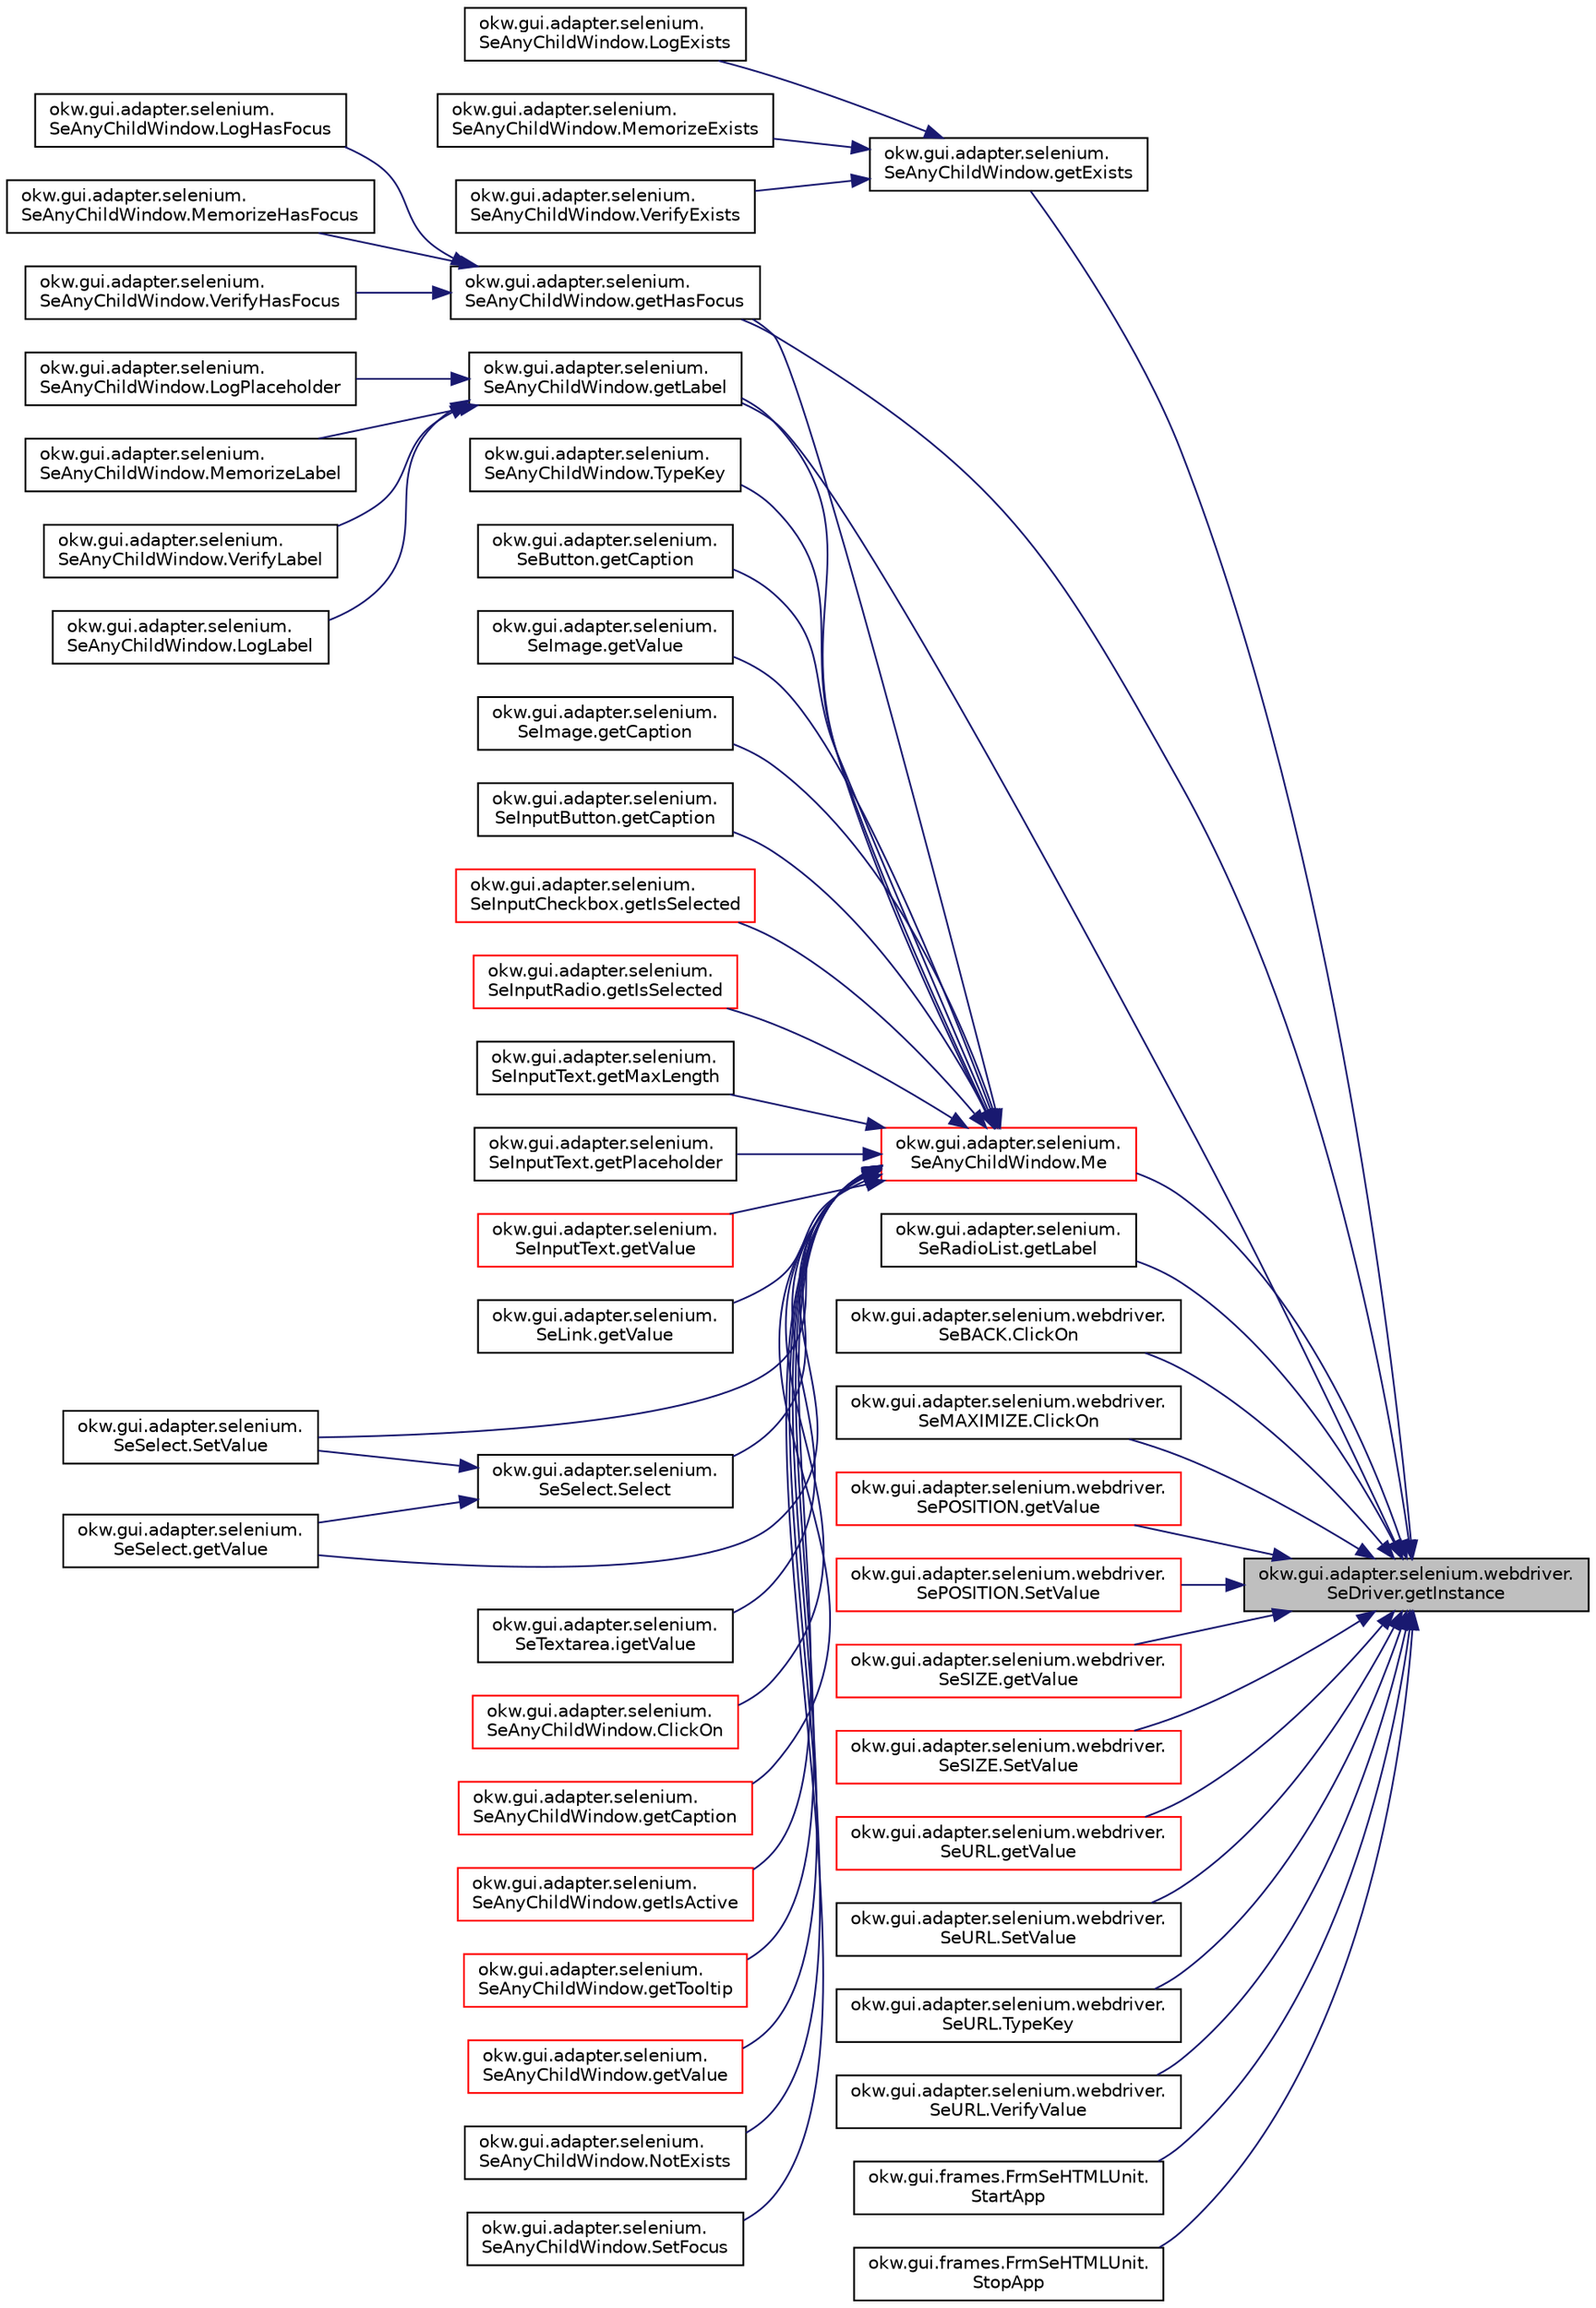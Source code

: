 digraph "okw.gui.adapter.selenium.webdriver.SeDriver.getInstance"
{
 // INTERACTIVE_SVG=YES
 // LATEX_PDF_SIZE
  edge [fontname="Helvetica",fontsize="10",labelfontname="Helvetica",labelfontsize="10"];
  node [fontname="Helvetica",fontsize="10",shape=record];
  rankdir="RL";
  Node152 [label="okw.gui.adapter.selenium.webdriver.\lSeDriver.getInstance",height=0.2,width=0.4,color="black", fillcolor="grey75", style="filled", fontcolor="black",tooltip="Gibt die Instance für die einzige Instanz dieser Klasse zurück."];
  Node152 -> Node153 [dir="back",color="midnightblue",fontsize="10",style="solid",fontname="Helvetica"];
  Node153 [label="okw.gui.adapter.selenium.\lSeAnyChildWindow.getExists",height=0.2,width=0.4,color="black", fillcolor="white", style="filled",URL="$classokw_1_1gui_1_1adapter_1_1selenium_1_1_se_any_child_window.html#abbf4e30bd11acd1ad0c06706a6e43871",tooltip="Prüft die Existenz des aktuellen Objektes."];
  Node153 -> Node154 [dir="back",color="midnightblue",fontsize="10",style="solid",fontname="Helvetica"];
  Node154 [label="okw.gui.adapter.selenium.\lSeAnyChildWindow.LogExists",height=0.2,width=0.4,color="black", fillcolor="white", style="filled",URL="$classokw_1_1gui_1_1adapter_1_1selenium_1_1_se_any_child_window.html#a77468a67b30058f840a2c6c1bbcf44f6",tooltip="Das ist die GUI-Adapter Methode, die durch das Schlüsselwort refLogExists aufgerufen wird."];
  Node153 -> Node155 [dir="back",color="midnightblue",fontsize="10",style="solid",fontname="Helvetica"];
  Node155 [label="okw.gui.adapter.selenium.\lSeAnyChildWindow.MemorizeExists",height=0.2,width=0.4,color="black", fillcolor="white", style="filled",URL="$classokw_1_1gui_1_1adapter_1_1selenium_1_1_se_any_child_window.html#a851c4e1bf2147aece7493acfad6d2fba",tooltip="Das ist die GUI-Adapter Methode, die durch das Schlüsselwort refMemorizeExists aufgerufen wird."];
  Node153 -> Node156 [dir="back",color="midnightblue",fontsize="10",style="solid",fontname="Helvetica"];
  Node156 [label="okw.gui.adapter.selenium.\lSeAnyChildWindow.VerifyExists",height=0.2,width=0.4,color="black", fillcolor="white", style="filled",URL="$classokw_1_1gui_1_1adapter_1_1selenium_1_1_se_any_child_window.html#aa267e861bf7e7dc9e0c932e6ca5e8579",tooltip="Ermittelt/Prüft, ob das aktuelle Objekt existiert."];
  Node152 -> Node157 [dir="back",color="midnightblue",fontsize="10",style="solid",fontname="Helvetica"];
  Node157 [label="okw.gui.adapter.selenium.\lSeAnyChildWindow.getHasFocus",height=0.2,width=0.4,color="black", fillcolor="white", style="filled",URL="$classokw_1_1gui_1_1adapter_1_1selenium_1_1_se_any_child_window.html#a3dd9beab770c688211a9244ce308505c",tooltip="Methode liefert den aktuellen Zustand Wert des Focus."];
  Node157 -> Node158 [dir="back",color="midnightblue",fontsize="10",style="solid",fontname="Helvetica"];
  Node158 [label="okw.gui.adapter.selenium.\lSeAnyChildWindow.LogHasFocus",height=0.2,width=0.4,color="black", fillcolor="white", style="filled",URL="$classokw_1_1gui_1_1adapter_1_1selenium_1_1_se_any_child_window.html#a4b2c518a6da93a0960fed6da1cba688c",tooltip="Das ist die GUI-Adapter Methode, die durch das Schlüsselwort refLogHasFocus aufgerufen wird."];
  Node157 -> Node159 [dir="back",color="midnightblue",fontsize="10",style="solid",fontname="Helvetica"];
  Node159 [label="okw.gui.adapter.selenium.\lSeAnyChildWindow.MemorizeHasFocus",height=0.2,width=0.4,color="black", fillcolor="white", style="filled",URL="$classokw_1_1gui_1_1adapter_1_1selenium_1_1_se_any_child_window.html#a584bd499ca9b87b864c662303c02787a",tooltip="Das ist die GUI-Adapter Methode, die durch das Schlüsselwort refMemorizeHasFocus aufgerufen wird."];
  Node157 -> Node160 [dir="back",color="midnightblue",fontsize="10",style="solid",fontname="Helvetica"];
  Node160 [label="okw.gui.adapter.selenium.\lSeAnyChildWindow.VerifyHasFocus",height=0.2,width=0.4,color="black", fillcolor="white", style="filled",URL="$classokw_1_1gui_1_1adapter_1_1selenium_1_1_se_any_child_window.html#a6216158314b8256477ea97c2393d2015",tooltip="Ermittelt ob das GUI-Objekt den Fokus hat."];
  Node152 -> Node161 [dir="back",color="midnightblue",fontsize="10",style="solid",fontname="Helvetica"];
  Node161 [label="okw.gui.adapter.selenium.\lSeAnyChildWindow.getLabel",height=0.2,width=0.4,color="black", fillcolor="white", style="filled",URL="$classokw_1_1gui_1_1adapter_1_1selenium_1_1_se_any_child_window.html#a51e404fc0a53a8de7803e22f201f6b23",tooltip="Ermittelt den textuellen Inhalt des Labels."];
  Node161 -> Node162 [dir="back",color="midnightblue",fontsize="10",style="solid",fontname="Helvetica"];
  Node162 [label="okw.gui.adapter.selenium.\lSeAnyChildWindow.LogLabel",height=0.2,width=0.4,color="black", fillcolor="white", style="filled",URL="$classokw_1_1gui_1_1adapter_1_1selenium_1_1_se_any_child_window.html#ae2b4f85d72988ba0d20ea7763e692c9e",tooltip="Das ist die GUI-Adapter Methode, die durch das Schlüsselwort refLogLabel aufgerufen wird."];
  Node161 -> Node163 [dir="back",color="midnightblue",fontsize="10",style="solid",fontname="Helvetica"];
  Node163 [label="okw.gui.adapter.selenium.\lSeAnyChildWindow.LogPlaceholder",height=0.2,width=0.4,color="black", fillcolor="white", style="filled",URL="$classokw_1_1gui_1_1adapter_1_1selenium_1_1_se_any_child_window.html#ab600bd5adb87483eaf4aef3f0bc1f11a",tooltip="Das ist die GUI-Adapter Methode, die durch das Schlüsselwort refLogPlaceholder aufgerufen wird."];
  Node161 -> Node164 [dir="back",color="midnightblue",fontsize="10",style="solid",fontname="Helvetica"];
  Node164 [label="okw.gui.adapter.selenium.\lSeAnyChildWindow.MemorizeLabel",height=0.2,width=0.4,color="black", fillcolor="white", style="filled",URL="$classokw_1_1gui_1_1adapter_1_1selenium_1_1_se_any_child_window.html#a890ebc9edf84edb93569ef77654664df",tooltip="Das ist die GUI-Adapter Methode, die durch das Schlüsselwort refMemorizeLabel aufgerufen wird."];
  Node161 -> Node165 [dir="back",color="midnightblue",fontsize="10",style="solid",fontname="Helvetica"];
  Node165 [label="okw.gui.adapter.selenium.\lSeAnyChildWindow.VerifyLabel",height=0.2,width=0.4,color="black", fillcolor="white", style="filled",URL="$classokw_1_1gui_1_1adapter_1_1selenium_1_1_se_any_child_window.html#a703f8e93c741d957f681bc6e7fc4099e",tooltip="Ermittelt den textuellen Inhalt des Labels für Prüfewert."];
  Node152 -> Node166 [dir="back",color="midnightblue",fontsize="10",style="solid",fontname="Helvetica"];
  Node166 [label="okw.gui.adapter.selenium.\lSeAnyChildWindow.Me",height=0.2,width=0.4,color="red", fillcolor="white", style="filled",URL="$classokw_1_1gui_1_1adapter_1_1selenium_1_1_se_any_child_window.html#a9a138af1fc6ff850d708d66f308a2525",tooltip="Ermittelt aus dem gegebenen Locator das DOM-Elelement, welches das Objekt representiert."];
  Node166 -> Node167 [dir="back",color="midnightblue",fontsize="10",style="solid",fontname="Helvetica"];
  Node167 [label="okw.gui.adapter.selenium.\lSeAnyChildWindow.ClickOn",height=0.2,width=0.4,color="red", fillcolor="white", style="filled",URL="$classokw_1_1gui_1_1adapter_1_1selenium_1_1_se_any_child_window.html#a16df325c8b8bb0e360ac9d9dbb50d91e",tooltip="Das ist die GUI-Adapter Methode, die durch das Schlüsselwort ClickOn( FN ) aufgerufen wird."];
  Node166 -> Node173 [dir="back",color="midnightblue",fontsize="10",style="solid",fontname="Helvetica"];
  Node173 [label="okw.gui.adapter.selenium.\lSeAnyChildWindow.getCaption",height=0.2,width=0.4,color="red", fillcolor="white", style="filled",URL="$classokw_1_1gui_1_1adapter_1_1selenium_1_1_se_any_child_window.html#a6dbc784267dbac3feef5e421ece9aced",tooltip="Ermittelt den textuellen Inhalt der Überschrift eines HTML-Tags anhand des Attributee \"textContent\"."];
  Node166 -> Node157 [dir="back",color="midnightblue",fontsize="10",style="solid",fontname="Helvetica"];
  Node166 -> Node177 [dir="back",color="midnightblue",fontsize="10",style="solid",fontname="Helvetica"];
  Node177 [label="okw.gui.adapter.selenium.\lSeAnyChildWindow.getIsActive",height=0.2,width=0.4,color="red", fillcolor="white", style="filled",URL="$classokw_1_1gui_1_1adapter_1_1selenium_1_1_se_any_child_window.html#ad645cfa0e917477adffe133b1d3371d5",tooltip="Ermittelt, ob das aktuellen Objekt aktiv ist."];
  Node166 -> Node161 [dir="back",color="midnightblue",fontsize="10",style="solid",fontname="Helvetica"];
  Node166 -> Node181 [dir="back",color="midnightblue",fontsize="10",style="solid",fontname="Helvetica"];
  Node181 [label="okw.gui.adapter.selenium.\lSeAnyChildWindow.getTooltip",height=0.2,width=0.4,color="red", fillcolor="white", style="filled",URL="$classokw_1_1gui_1_1adapter_1_1selenium_1_1_se_any_child_window.html#a1c887727f8411c769a24c90d8bde67a5",tooltip="Ermittelt den textuellen Inhalt des ToolTips."];
  Node166 -> Node185 [dir="back",color="midnightblue",fontsize="10",style="solid",fontname="Helvetica"];
  Node185 [label="okw.gui.adapter.selenium.\lSeAnyChildWindow.getValue",height=0.2,width=0.4,color="red", fillcolor="white", style="filled",URL="$classokw_1_1gui_1_1adapter_1_1selenium_1_1_se_any_child_window.html#a2fcad47248d5e447d9b3cb29a933b8df",tooltip="Liest den aktuellen sichtbaren Wert/Text des HTML-Tags aus."];
  Node166 -> Node189 [dir="back",color="midnightblue",fontsize="10",style="solid",fontname="Helvetica"];
  Node189 [label="okw.gui.adapter.selenium.\lSeAnyChildWindow.NotExists",height=0.2,width=0.4,color="black", fillcolor="white", style="filled",URL="$classokw_1_1gui_1_1adapter_1_1selenium_1_1_se_any_child_window.html#a3bac3a56e303599b56c3a1b254d19a84",tooltip="Prüft die nicht Existenz des aktuellen Objektes."];
  Node166 -> Node190 [dir="back",color="midnightblue",fontsize="10",style="solid",fontname="Helvetica"];
  Node190 [label="okw.gui.adapter.selenium.\lSeAnyChildWindow.SetFocus",height=0.2,width=0.4,color="black", fillcolor="white", style="filled",URL="$classokw_1_1gui_1_1adapter_1_1selenium_1_1_se_any_child_window.html#a0b446a5c7e2e308a3e03450f5a31e510",tooltip="Setzt den Focus auf das Objekt."];
  Node166 -> Node191 [dir="back",color="midnightblue",fontsize="10",style="solid",fontname="Helvetica"];
  Node191 [label="okw.gui.adapter.selenium.\lSeAnyChildWindow.TypeKey",height=0.2,width=0.4,color="black", fillcolor="white", style="filled",URL="$classokw_1_1gui_1_1adapter_1_1selenium_1_1_se_any_child_window.html#ab048c55c3dbbdbdddfabe5cfffb1d889",tooltip="Tastatureingabe in das aktuelle Objekt."];
  Node166 -> Node192 [dir="back",color="midnightblue",fontsize="10",style="solid",fontname="Helvetica"];
  Node192 [label="okw.gui.adapter.selenium.\lSeButton.getCaption",height=0.2,width=0.4,color="black", fillcolor="white", style="filled",URL="$classokw_1_1gui_1_1adapter_1_1selenium_1_1_se_button.html#a4d658a6f764e2983da35ea25ee9c2412",tooltip="Ermittelt den textuellen Inhalt der Caption/Überschrift des Objektes."];
  Node166 -> Node193 [dir="back",color="midnightblue",fontsize="10",style="solid",fontname="Helvetica"];
  Node193 [label="okw.gui.adapter.selenium.\lSeImage.getValue",height=0.2,width=0.4,color="black", fillcolor="white", style="filled",URL="$classokw_1_1gui_1_1adapter_1_1selenium_1_1_se_image.html#a143118b7b3b0cc7788cbf7c9238bc68f",tooltip="Der Wert eines img ist der Wert des Attributtes src."];
  Node166 -> Node194 [dir="back",color="midnightblue",fontsize="10",style="solid",fontname="Helvetica"];
  Node194 [label="okw.gui.adapter.selenium.\lSeImage.getCaption",height=0.2,width=0.4,color="black", fillcolor="white", style="filled",URL="$classokw_1_1gui_1_1adapter_1_1selenium_1_1_se_image.html#a44980a47d966e4bfd206ae5d5ac4399c",tooltip="Ermittelt den textuellen Inhalt der Caption."];
  Node166 -> Node195 [dir="back",color="midnightblue",fontsize="10",style="solid",fontname="Helvetica"];
  Node195 [label="okw.gui.adapter.selenium.\lSeInputButton.getCaption",height=0.2,width=0.4,color="black", fillcolor="white", style="filled",URL="$classokw_1_1gui_1_1adapter_1_1selenium_1_1_se_input_button.html#a3c2c309651daf767e1941b2b30d3fea5",tooltip="Ermittelt den textuellen Inhalt der Caption/Überschrift des Objektes."];
  Node166 -> Node196 [dir="back",color="midnightblue",fontsize="10",style="solid",fontname="Helvetica"];
  Node196 [label="okw.gui.adapter.selenium.\lSeInputCheckbox.getIsSelected",height=0.2,width=0.4,color="red", fillcolor="white", style="filled",URL="$classokw_1_1gui_1_1adapter_1_1selenium_1_1_se_input_checkbox.html#aa5351c44da27a9f8c63ccd0315922c82",tooltip="Method liefert den aktuellen Zustand der Checkbox, \"angehakt\" oder \"nicht angehakt\"."];
  Node166 -> Node198 [dir="back",color="midnightblue",fontsize="10",style="solid",fontname="Helvetica"];
  Node198 [label="okw.gui.adapter.selenium.\lSeInputRadio.getIsSelected",height=0.2,width=0.4,color="red", fillcolor="white", style="filled",URL="$classokw_1_1gui_1_1adapter_1_1selenium_1_1_se_input_radio.html#a2bdc045186dd1244133cf6edaa2d45f1",tooltip="Method liefert den aktuellen Zustand des RadioButtons, ausgewählt oder nicht."];
  Node166 -> Node200 [dir="back",color="midnightblue",fontsize="10",style="solid",fontname="Helvetica"];
  Node200 [label="okw.gui.adapter.selenium.\lSeInputText.getMaxLength",height=0.2,width=0.4,color="black", fillcolor="white", style="filled",URL="$classokw_1_1gui_1_1adapter_1_1selenium_1_1_se_input_text.html#abcef45ee901b75771500defc871ecea9",tooltip="Ermittelt den textuellen Inhalt des Labels."];
  Node166 -> Node201 [dir="back",color="midnightblue",fontsize="10",style="solid",fontname="Helvetica"];
  Node201 [label="okw.gui.adapter.selenium.\lSeInputText.getPlaceholder",height=0.2,width=0.4,color="black", fillcolor="white", style="filled",URL="$classokw_1_1gui_1_1adapter_1_1selenium_1_1_se_input_text.html#a5ce4d66e798549b18635bf35c1c33917",tooltip="Liest den Placeholder des input-Tags aus."];
  Node166 -> Node202 [dir="back",color="midnightblue",fontsize="10",style="solid",fontname="Helvetica"];
  Node202 [label="okw.gui.adapter.selenium.\lSeInputText.getValue",height=0.2,width=0.4,color="red", fillcolor="white", style="filled",URL="$classokw_1_1gui_1_1adapter_1_1selenium_1_1_se_input_text.html#aca62fc718d6636750d210014eb6244d2",tooltip="Ermittelt den Wert des Textfeldes, welches dem sichtbaren ."];
  Node166 -> Node204 [dir="back",color="midnightblue",fontsize="10",style="solid",fontname="Helvetica"];
  Node204 [label="okw.gui.adapter.selenium.\lSeLink.getValue",height=0.2,width=0.4,color="black", fillcolor="white", style="filled",URL="$classokw_1_1gui_1_1adapter_1_1selenium_1_1_se_link.html#a5f07ff01898f066115ea23d3bcc10fd3",tooltip="Der Wert eines Linkes ist das Ziel des Linkes, also das Attribut href des HTML-Linkes."];
  Node166 -> Node205 [dir="back",color="midnightblue",fontsize="10",style="solid",fontname="Helvetica"];
  Node205 [label="okw.gui.adapter.selenium.\lSeSelect.Select",height=0.2,width=0.4,color="black", fillcolor="white", style="filled",URL="$classokw_1_1gui_1_1adapter_1_1selenium_1_1_se_select.html#afdad05e1d4413b4cdce12d38b67def23",tooltip="Methode wählt einen oder mehrere Werte in einer ListBox aus."];
  Node205 -> Node206 [dir="back",color="midnightblue",fontsize="10",style="solid",fontname="Helvetica"];
  Node206 [label="okw.gui.adapter.selenium.\lSeSelect.SetValue",height=0.2,width=0.4,color="black", fillcolor="white", style="filled",URL="$classokw_1_1gui_1_1adapter_1_1selenium_1_1_se_select.html#adadeaad5c5dbbe8c2f24e51a99de6012",tooltip="Methode setzt einen oder mehrere Werte in einer ListBox."];
  Node205 -> Node207 [dir="back",color="midnightblue",fontsize="10",style="solid",fontname="Helvetica"];
  Node207 [label="okw.gui.adapter.selenium.\lSeSelect.getValue",height=0.2,width=0.4,color="black", fillcolor="white", style="filled",URL="$classokw_1_1gui_1_1adapter_1_1selenium_1_1_se_select.html#a9b794180edef1f6d5d11cad9f6e7e136",tooltip="Holt die aktuell ausgewählten Werte aus der ListBox."];
  Node166 -> Node206 [dir="back",color="midnightblue",fontsize="10",style="solid",fontname="Helvetica"];
  Node166 -> Node207 [dir="back",color="midnightblue",fontsize="10",style="solid",fontname="Helvetica"];
  Node166 -> Node208 [dir="back",color="midnightblue",fontsize="10",style="solid",fontname="Helvetica"];
  Node208 [label="okw.gui.adapter.selenium.\lSeTextarea.igetValue",height=0.2,width=0.4,color="black", fillcolor="white", style="filled",URL="$classokw_1_1gui_1_1adapter_1_1selenium_1_1_se_textarea.html#ae561257a88aece7f85d04001b7ead2ae",tooltip="Ermittelt den textuellen Inhalt eines Textfeldes."];
  Node152 -> Node217 [dir="back",color="midnightblue",fontsize="10",style="solid",fontname="Helvetica"];
  Node217 [label="okw.gui.adapter.selenium.\lSeRadioList.getLabel",height=0.2,width=0.4,color="black", fillcolor="white", style="filled",URL="$classokw_1_1gui_1_1adapter_1_1selenium_1_1_se_radio_list.html#ad4ef958d557fd0e526b1c20af767accf",tooltip="Ermittelt den textuellen Inhalt des Labels."];
  Node152 -> Node218 [dir="back",color="midnightblue",fontsize="10",style="solid",fontname="Helvetica"];
  Node218 [label="okw.gui.adapter.selenium.webdriver.\lSeBACK.ClickOn",height=0.2,width=0.4,color="black", fillcolor="white", style="filled",URL="$classokw_1_1gui_1_1adapter_1_1selenium_1_1webdriver_1_1_se_b_a_c_k.html#a3006539e3640c87b845568ebee192d70",tooltip="Das ist die GUI-Adapter Methode, die durch das Schlüsselwort ClickOn( FN ) aufgerufen wird."];
  Node152 -> Node219 [dir="back",color="midnightblue",fontsize="10",style="solid",fontname="Helvetica"];
  Node219 [label="okw.gui.adapter.selenium.webdriver.\lSeMAXIMIZE.ClickOn",height=0.2,width=0.4,color="black", fillcolor="white", style="filled",URL="$classokw_1_1gui_1_1adapter_1_1selenium_1_1webdriver_1_1_se_m_a_x_i_m_i_z_e.html#a1dd8d09896417f0c6770843c1b7d3896",tooltip="Klickt auf das aktuelle Objekt."];
  Node152 -> Node220 [dir="back",color="midnightblue",fontsize="10",style="solid",fontname="Helvetica"];
  Node220 [label="okw.gui.adapter.selenium.webdriver.\lSePOSITION.getValue",height=0.2,width=0.4,color="red", fillcolor="white", style="filled",URL="$classokw_1_1gui_1_1adapter_1_1selenium_1_1webdriver_1_1_se_p_o_s_i_t_i_o_n.html#a8202bdbc5da3771dfff2e139d3c5391f",tooltip="Ermittelt die aktuellen Werte für X und Y-Koordinate der Ecke obenlinks."];
  Node152 -> Node224 [dir="back",color="midnightblue",fontsize="10",style="solid",fontname="Helvetica"];
  Node224 [label="okw.gui.adapter.selenium.webdriver.\lSePOSITION.SetValue",height=0.2,width=0.4,color="red", fillcolor="white", style="filled",URL="$classokw_1_1gui_1_1adapter_1_1selenium_1_1webdriver_1_1_se_p_o_s_i_t_i_o_n.html#a950d14a51708f5c5474f8fde21ad1879",tooltip="Setzt den Wert der URL im aktiven Browser und navigiert zur gegebene Seite."];
  Node152 -> Node226 [dir="back",color="midnightblue",fontsize="10",style="solid",fontname="Helvetica"];
  Node226 [label="okw.gui.adapter.selenium.webdriver.\lSeSIZE.getValue",height=0.2,width=0.4,color="red", fillcolor="white", style="filled",URL="$classokw_1_1gui_1_1adapter_1_1selenium_1_1webdriver_1_1_se_s_i_z_e.html#aa87092db0da97d396bdd4ec57a675866",tooltip="Ermittelt die aktuellen Werte für Breite und Höhe."];
  Node152 -> Node230 [dir="back",color="midnightblue",fontsize="10",style="solid",fontname="Helvetica"];
  Node230 [label="okw.gui.adapter.selenium.webdriver.\lSeSIZE.SetValue",height=0.2,width=0.4,color="red", fillcolor="white", style="filled",URL="$classokw_1_1gui_1_1adapter_1_1selenium_1_1webdriver_1_1_se_s_i_z_e.html#a19404fa22c30712c19d0cb40fc0e504e",tooltip="Setzt den Wert der URL im aktiven Browser und navigiert zur gegebene Seite."];
  Node152 -> Node232 [dir="back",color="midnightblue",fontsize="10",style="solid",fontname="Helvetica"];
  Node232 [label="okw.gui.adapter.selenium.webdriver.\lSeURL.getValue",height=0.2,width=0.4,color="red", fillcolor="white", style="filled",URL="$classokw_1_1gui_1_1adapter_1_1selenium_1_1webdriver_1_1_se_u_r_l.html#ac4a8fb6892a96ff08d6c7ce77f193aab",tooltip="Liest den aktuellen Wert der URL aus."];
  Node152 -> Node235 [dir="back",color="midnightblue",fontsize="10",style="solid",fontname="Helvetica"];
  Node235 [label="okw.gui.adapter.selenium.webdriver.\lSeURL.SetValue",height=0.2,width=0.4,color="black", fillcolor="white", style="filled",URL="$classokw_1_1gui_1_1adapter_1_1selenium_1_1webdriver_1_1_se_u_r_l.html#a7d87a9788b57054aaedb9597fdae8f1b",tooltip="Setzt den Wert der URL im aktiven Browser und navigiert zur gegebene Seite."];
  Node152 -> Node236 [dir="back",color="midnightblue",fontsize="10",style="solid",fontname="Helvetica"];
  Node236 [label="okw.gui.adapter.selenium.webdriver.\lSeURL.TypeKey",height=0.2,width=0.4,color="black", fillcolor="white", style="filled",URL="$classokw_1_1gui_1_1adapter_1_1selenium_1_1webdriver_1_1_se_u_r_l.html#a1a38bdf8d462e42ba1961051bd8dddf8",tooltip="Setzt den Wert der URL im aktiven Browser/BrowserChild und navigiert zur gegebenen Seite."];
  Node152 -> Node237 [dir="back",color="midnightblue",fontsize="10",style="solid",fontname="Helvetica"];
  Node237 [label="okw.gui.adapter.selenium.webdriver.\lSeURL.VerifyValue",height=0.2,width=0.4,color="black", fillcolor="white", style="filled",URL="$classokw_1_1gui_1_1adapter_1_1selenium_1_1webdriver_1_1_se_u_r_l.html#aadb20c277321299b91182cf10c99c1c6",tooltip="Ermittelt den textuellen Inhalt des markierten Textes für Prüfewert."];
  Node152 -> Node238 [dir="back",color="midnightblue",fontsize="10",style="solid",fontname="Helvetica"];
  Node238 [label="okw.gui.frames.FrmSeHTMLUnit.\lStartApp",height=0.2,width=0.4,color="black", fillcolor="white", style="filled",URL="$classokw_1_1gui_1_1frames_1_1_frm_se_h_t_m_l_unit.html#ac2672b99270c9880e3bd1a60ea36cf20",tooltip="Erzeugt eine Instanz des Selenium HTMLUnit-Drivers."];
  Node152 -> Node239 [dir="back",color="midnightblue",fontsize="10",style="solid",fontname="Helvetica"];
  Node239 [label="okw.gui.frames.FrmSeHTMLUnit.\lStopApp",height=0.2,width=0.4,color="black", fillcolor="white", style="filled",URL="$classokw_1_1gui_1_1frames_1_1_frm_se_h_t_m_l_unit.html#a38b2c04b7999a2c329d40d51c5844094",tooltip="HTMLUnit-Driver Beenden."];
}
